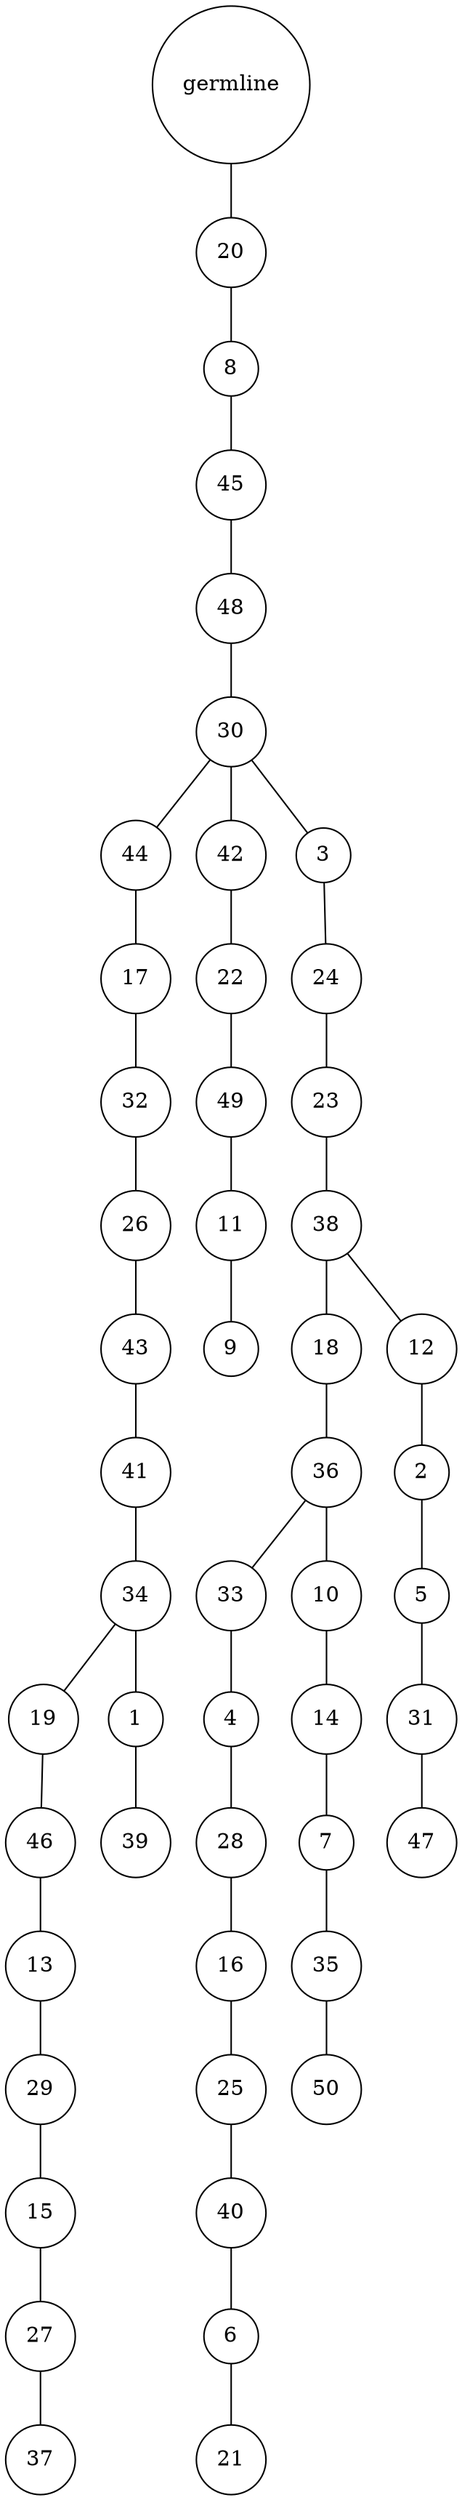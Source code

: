 graph {
	rankdir=UD;
	splines=line;
	node [shape=circle]
	"0x7f5232cd6b80" [label="germline"];
	"0x7f5232cd6bb0" [label="20"];
	"0x7f5232cd6b80" -- "0x7f5232cd6bb0" ;
	"0x7f5232cd6be0" [label="8"];
	"0x7f5232cd6bb0" -- "0x7f5232cd6be0" ;
	"0x7f5232cd6c10" [label="45"];
	"0x7f5232cd6be0" -- "0x7f5232cd6c10" ;
	"0x7f5232cd6c40" [label="48"];
	"0x7f5232cd6c10" -- "0x7f5232cd6c40" ;
	"0x7f5232cd6c70" [label="30"];
	"0x7f5232cd6c40" -- "0x7f5232cd6c70" ;
	"0x7f5232cd6ca0" [label="44"];
	"0x7f5232cd6c70" -- "0x7f5232cd6ca0" ;
	"0x7f5232cd6cd0" [label="17"];
	"0x7f5232cd6ca0" -- "0x7f5232cd6cd0" ;
	"0x7f5232cd6d00" [label="32"];
	"0x7f5232cd6cd0" -- "0x7f5232cd6d00" ;
	"0x7f5232cd6d30" [label="26"];
	"0x7f5232cd6d00" -- "0x7f5232cd6d30" ;
	"0x7f5232cd6d60" [label="43"];
	"0x7f5232cd6d30" -- "0x7f5232cd6d60" ;
	"0x7f5232cd6d90" [label="41"];
	"0x7f5232cd6d60" -- "0x7f5232cd6d90" ;
	"0x7f5232cd6dc0" [label="34"];
	"0x7f5232cd6d90" -- "0x7f5232cd6dc0" ;
	"0x7f5232cd6df0" [label="19"];
	"0x7f5232cd6dc0" -- "0x7f5232cd6df0" ;
	"0x7f5232cd6e20" [label="46"];
	"0x7f5232cd6df0" -- "0x7f5232cd6e20" ;
	"0x7f5232cd6e50" [label="13"];
	"0x7f5232cd6e20" -- "0x7f5232cd6e50" ;
	"0x7f5232cd6e80" [label="29"];
	"0x7f5232cd6e50" -- "0x7f5232cd6e80" ;
	"0x7f5232cd6eb0" [label="15"];
	"0x7f5232cd6e80" -- "0x7f5232cd6eb0" ;
	"0x7f5232cd6ee0" [label="27"];
	"0x7f5232cd6eb0" -- "0x7f5232cd6ee0" ;
	"0x7f5232cd6f10" [label="37"];
	"0x7f5232cd6ee0" -- "0x7f5232cd6f10" ;
	"0x7f5232cd6f40" [label="1"];
	"0x7f5232cd6dc0" -- "0x7f5232cd6f40" ;
	"0x7f5232cd6f70" [label="39"];
	"0x7f5232cd6f40" -- "0x7f5232cd6f70" ;
	"0x7f5232cd6fa0" [label="42"];
	"0x7f5232cd6c70" -- "0x7f5232cd6fa0" ;
	"0x7f5232cd6fd0" [label="22"];
	"0x7f5232cd6fa0" -- "0x7f5232cd6fd0" ;
	"0x7f5232ce2040" [label="49"];
	"0x7f5232cd6fd0" -- "0x7f5232ce2040" ;
	"0x7f5232ce2070" [label="11"];
	"0x7f5232ce2040" -- "0x7f5232ce2070" ;
	"0x7f5232ce20a0" [label="9"];
	"0x7f5232ce2070" -- "0x7f5232ce20a0" ;
	"0x7f5232ce20d0" [label="3"];
	"0x7f5232cd6c70" -- "0x7f5232ce20d0" ;
	"0x7f5232ce2100" [label="24"];
	"0x7f5232ce20d0" -- "0x7f5232ce2100" ;
	"0x7f5232ce2130" [label="23"];
	"0x7f5232ce2100" -- "0x7f5232ce2130" ;
	"0x7f5232ce2160" [label="38"];
	"0x7f5232ce2130" -- "0x7f5232ce2160" ;
	"0x7f5232ce2190" [label="18"];
	"0x7f5232ce2160" -- "0x7f5232ce2190" ;
	"0x7f5232ce21c0" [label="36"];
	"0x7f5232ce2190" -- "0x7f5232ce21c0" ;
	"0x7f5232ce21f0" [label="33"];
	"0x7f5232ce21c0" -- "0x7f5232ce21f0" ;
	"0x7f5232ce2220" [label="4"];
	"0x7f5232ce21f0" -- "0x7f5232ce2220" ;
	"0x7f5232ce2250" [label="28"];
	"0x7f5232ce2220" -- "0x7f5232ce2250" ;
	"0x7f5232ce2280" [label="16"];
	"0x7f5232ce2250" -- "0x7f5232ce2280" ;
	"0x7f5232ce22b0" [label="25"];
	"0x7f5232ce2280" -- "0x7f5232ce22b0" ;
	"0x7f5232ce22e0" [label="40"];
	"0x7f5232ce22b0" -- "0x7f5232ce22e0" ;
	"0x7f5232ce2310" [label="6"];
	"0x7f5232ce22e0" -- "0x7f5232ce2310" ;
	"0x7f5232ce2340" [label="21"];
	"0x7f5232ce2310" -- "0x7f5232ce2340" ;
	"0x7f5232ce2370" [label="10"];
	"0x7f5232ce21c0" -- "0x7f5232ce2370" ;
	"0x7f5232ce23a0" [label="14"];
	"0x7f5232ce2370" -- "0x7f5232ce23a0" ;
	"0x7f5232ce23d0" [label="7"];
	"0x7f5232ce23a0" -- "0x7f5232ce23d0" ;
	"0x7f5232ce2400" [label="35"];
	"0x7f5232ce23d0" -- "0x7f5232ce2400" ;
	"0x7f5232ce2430" [label="50"];
	"0x7f5232ce2400" -- "0x7f5232ce2430" ;
	"0x7f5232ce2460" [label="12"];
	"0x7f5232ce2160" -- "0x7f5232ce2460" ;
	"0x7f5232ce2490" [label="2"];
	"0x7f5232ce2460" -- "0x7f5232ce2490" ;
	"0x7f5232ce24c0" [label="5"];
	"0x7f5232ce2490" -- "0x7f5232ce24c0" ;
	"0x7f5232ce24f0" [label="31"];
	"0x7f5232ce24c0" -- "0x7f5232ce24f0" ;
	"0x7f5232ce2520" [label="47"];
	"0x7f5232ce24f0" -- "0x7f5232ce2520" ;
}
